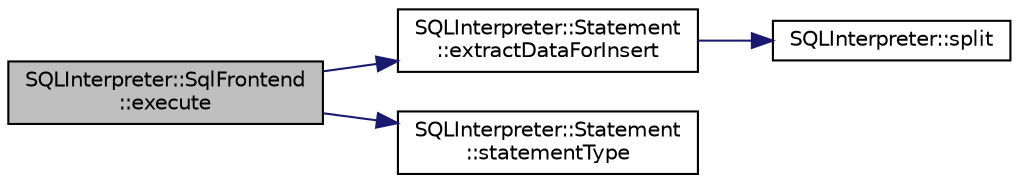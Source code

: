 digraph "SQLInterpreter::SqlFrontend::execute"
{
 // LATEX_PDF_SIZE
  edge [fontname="Helvetica",fontsize="10",labelfontname="Helvetica",labelfontsize="10"];
  node [fontname="Helvetica",fontsize="10",shape=record];
  rankdir="LR";
  Node1 [label="SQLInterpreter::SqlFrontend\l::execute",height=0.2,width=0.4,color="black", fillcolor="grey75", style="filled", fontcolor="black",tooltip=" "];
  Node1 -> Node2 [color="midnightblue",fontsize="10",style="solid",fontname="Helvetica"];
  Node2 [label="SQLInterpreter::Statement\l::extractDataForInsert",height=0.2,width=0.4,color="black", fillcolor="white", style="filled",URL="$d7/d2d/class_s_q_l_interpreter_1_1_statement.html#ad2c7c0ba7eac746b328677ee745eb05d",tooltip=" "];
  Node2 -> Node3 [color="midnightblue",fontsize="10",style="solid",fontname="Helvetica"];
  Node3 [label="SQLInterpreter::split",height=0.2,width=0.4,color="black", fillcolor="white", style="filled",URL="$d4/d0e/namespace_s_q_l_interpreter.html#a4b67a23ffea79623690abef7b3275616",tooltip=" "];
  Node1 -> Node4 [color="midnightblue",fontsize="10",style="solid",fontname="Helvetica"];
  Node4 [label="SQLInterpreter::Statement\l::statementType",height=0.2,width=0.4,color="black", fillcolor="white", style="filled",URL="$d7/d2d/class_s_q_l_interpreter_1_1_statement.html#ae24539b331ef62be7a7c8ebca3a020bd",tooltip=" "];
}
